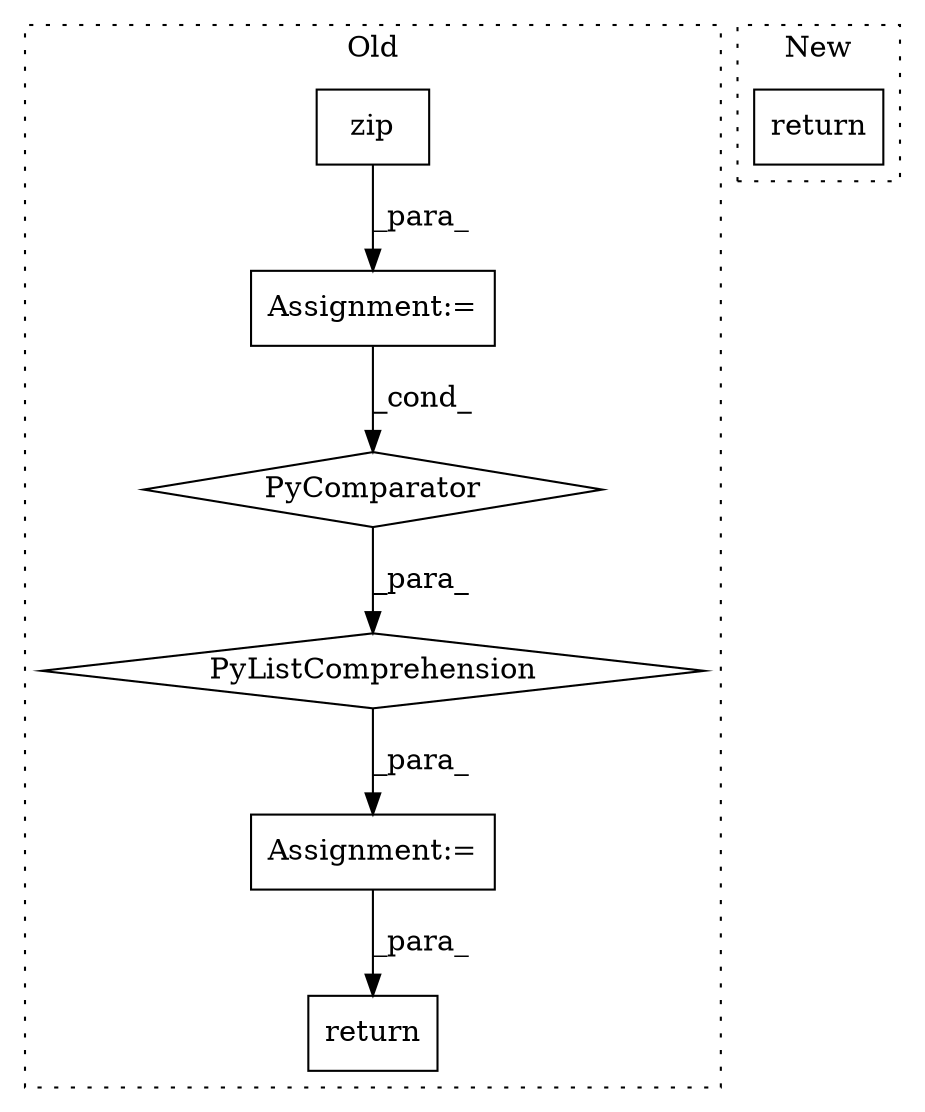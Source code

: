 digraph G {
subgraph cluster0 {
1 [label="PyListComprehension" a="109" s="6218" l="107" shape="diamond"];
3 [label="Assignment:=" a="7" s="6023" l="12" shape="box"];
4 [label="PyComparator" a="113" s="6291" l="26" shape="diamond"];
5 [label="return" a="41" s="6516" l="12" shape="box"];
6 [label="zip" a="32" s="6136,6179" l="4,1" shape="box"];
7 [label="Assignment:=" a="7" s="6335" l="1" shape="box"];
label = "Old";
style="dotted";
}
subgraph cluster1 {
2 [label="return" a="41" s="5255" l="12" shape="box"];
label = "New";
style="dotted";
}
1 -> 7 [label="_para_"];
3 -> 4 [label="_cond_"];
4 -> 1 [label="_para_"];
6 -> 3 [label="_para_"];
7 -> 5 [label="_para_"];
}